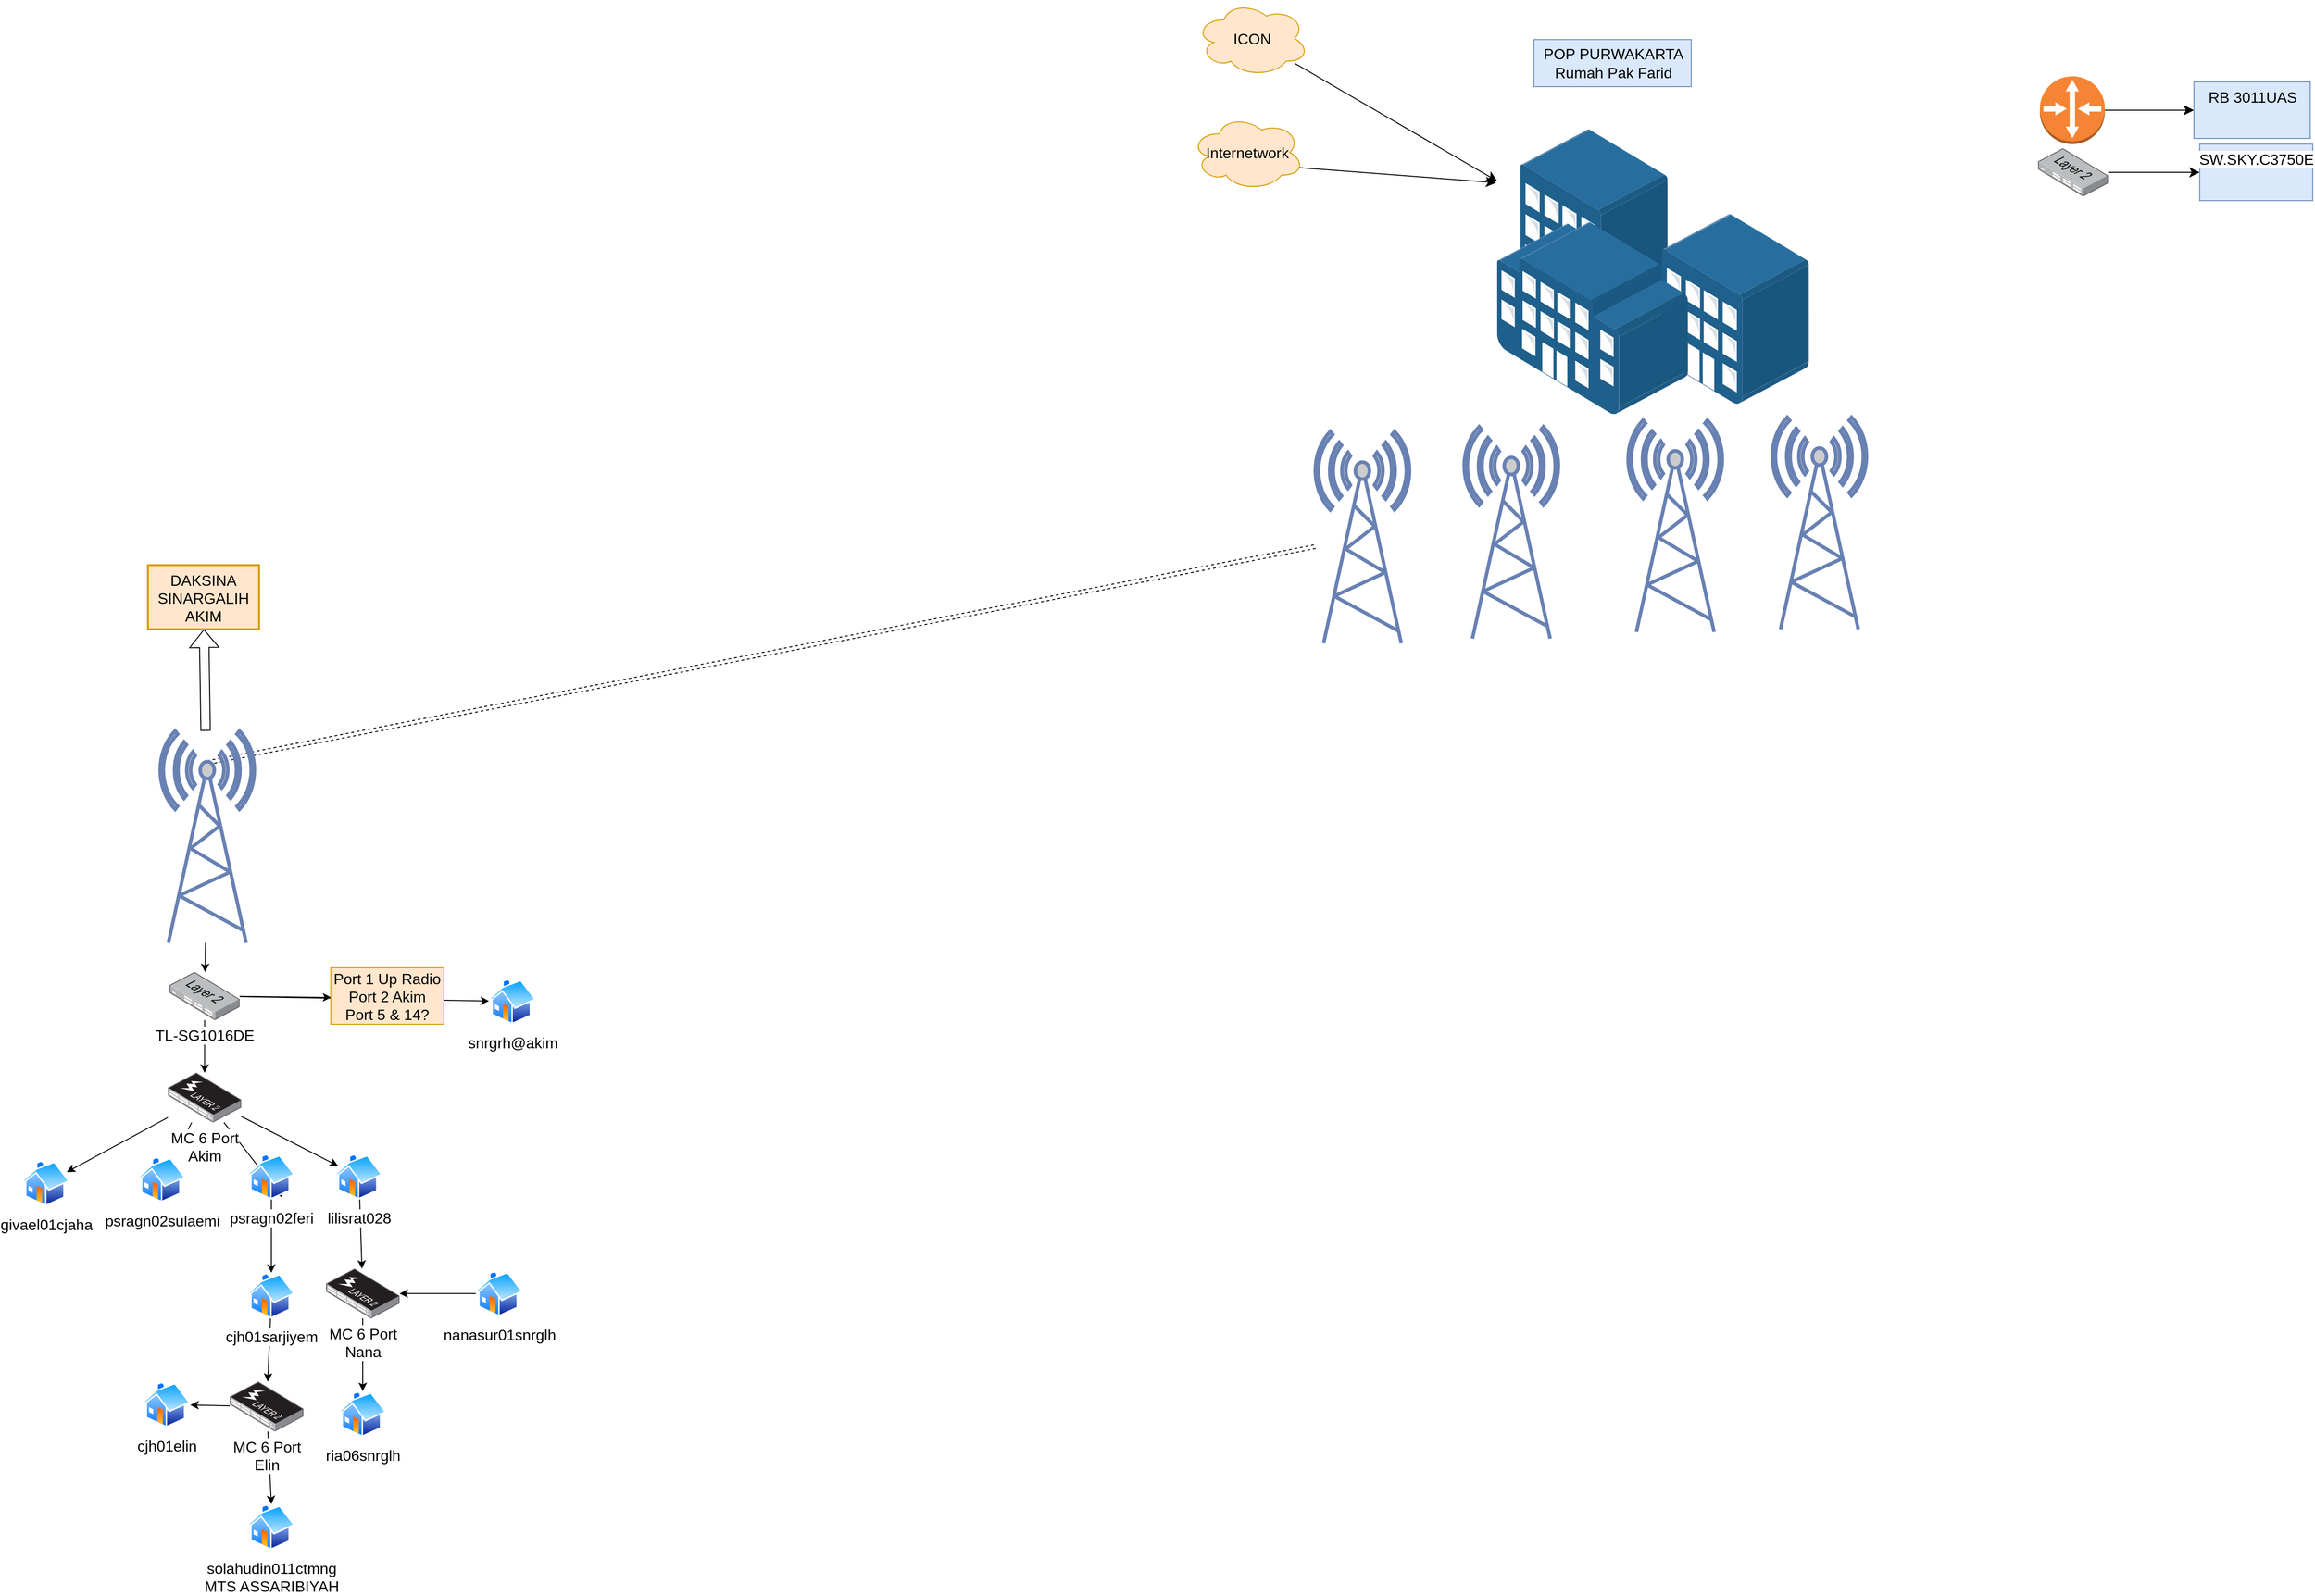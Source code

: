 <mxfile version="20.8.16" type="github">
  <diagram name="Page-1" id="jWL4H5GWRWFEMTrIt_fe">
    <mxGraphModel dx="1457" dy="2303" grid="0" gridSize="10" guides="1" tooltips="1" connect="1" arrows="1" fold="1" page="0" pageScale="1" pageWidth="850" pageHeight="1100" math="0" shadow="0">
      <root>
        <mxCell id="0" />
        <mxCell id="1" parent="0" />
        <mxCell id="l8kAq1uLgbvHiUrE_Mqz-3" value="" style="points=[];aspect=fixed;html=1;align=center;shadow=0;dashed=0;image;image=img/lib/allied_telesis/buildings/Building_Cluster.svg;fontSize=16;" vertex="1" parent="1">
          <mxGeometry x="2255" y="-1012" width="330.84" height="303" as="geometry" />
        </mxCell>
        <mxCell id="l8kAq1uLgbvHiUrE_Mqz-4" value="ICON" style="ellipse;shape=cloud;whiteSpace=wrap;html=1;fontSize=16;fillColor=#ffe6cc;strokeColor=#d79b00;" vertex="1" parent="1">
          <mxGeometry x="1935" y="-1148" width="120" height="80" as="geometry" />
        </mxCell>
        <mxCell id="l8kAq1uLgbvHiUrE_Mqz-5" value="Internetwork" style="ellipse;shape=cloud;whiteSpace=wrap;html=1;fontSize=16;fillColor=#ffe6cc;strokeColor=#d79b00;" vertex="1" parent="1">
          <mxGeometry x="1930" y="-1027" width="120" height="80" as="geometry" />
        </mxCell>
        <mxCell id="l8kAq1uLgbvHiUrE_Mqz-6" value="" style="endArrow=classic;html=1;rounded=0;fontSize=12;startSize=8;endSize=8;curved=1;" edge="1" parent="1" source="l8kAq1uLgbvHiUrE_Mqz-4" target="l8kAq1uLgbvHiUrE_Mqz-3">
          <mxGeometry width="50" height="50" relative="1" as="geometry">
            <mxPoint x="2164" y="-679" as="sourcePoint" />
            <mxPoint x="2214" y="-729" as="targetPoint" />
          </mxGeometry>
        </mxCell>
        <mxCell id="l8kAq1uLgbvHiUrE_Mqz-7" value="" style="endArrow=classic;html=1;rounded=0;fontSize=12;startSize=8;endSize=8;curved=1;exitX=0.96;exitY=0.7;exitDx=0;exitDy=0;exitPerimeter=0;" edge="1" parent="1" source="l8kAq1uLgbvHiUrE_Mqz-5">
          <mxGeometry width="50" height="50" relative="1" as="geometry">
            <mxPoint x="2164" y="-679" as="sourcePoint" />
            <mxPoint x="2254" y="-955" as="targetPoint" />
          </mxGeometry>
        </mxCell>
        <mxCell id="l8kAq1uLgbvHiUrE_Mqz-8" value="POP PURWAKARTA &lt;br&gt;Rumah Pak Farid" style="text;html=1;align=center;verticalAlign=middle;resizable=0;points=[];autosize=1;strokeColor=#6c8ebf;fillColor=#dae8fc;fontSize=16;" vertex="1" parent="1">
          <mxGeometry x="2294" y="-1107" width="167" height="50" as="geometry" />
        </mxCell>
        <mxCell id="l8kAq1uLgbvHiUrE_Mqz-21" style="edgeStyle=none;orthogonalLoop=1;jettySize=auto;html=1;entryX=0.5;entryY=0.15;entryDx=0;entryDy=0;entryPerimeter=0;fontSize=12;curved=1;dashed=1;shape=link;" edge="1" parent="1" source="l8kAq1uLgbvHiUrE_Mqz-9" target="l8kAq1uLgbvHiUrE_Mqz-20">
          <mxGeometry relative="1" as="geometry" />
        </mxCell>
        <mxCell id="l8kAq1uLgbvHiUrE_Mqz-9" value="" style="fontColor=#0066CC;verticalAlign=top;verticalLabelPosition=bottom;labelPosition=center;align=center;html=1;outlineConnect=0;fillColor=#CCCCCC;strokeColor=#6881B3;gradientColor=none;gradientDirection=north;strokeWidth=2;shape=mxgraph.networks.radio_tower;fontSize=16;" vertex="1" parent="1">
          <mxGeometry x="2062" y="-691" width="100" height="225" as="geometry" />
        </mxCell>
        <mxCell id="l8kAq1uLgbvHiUrE_Mqz-10" value="" style="fontColor=#0066CC;verticalAlign=top;verticalLabelPosition=bottom;labelPosition=center;align=center;html=1;outlineConnect=0;fillColor=#CCCCCC;strokeColor=#6881B3;gradientColor=none;gradientDirection=north;strokeWidth=2;shape=mxgraph.networks.radio_tower;fontSize=16;" vertex="1" parent="1">
          <mxGeometry x="2220" y="-696" width="100" height="225" as="geometry" />
        </mxCell>
        <mxCell id="l8kAq1uLgbvHiUrE_Mqz-11" value="" style="fontColor=#0066CC;verticalAlign=top;verticalLabelPosition=bottom;labelPosition=center;align=center;html=1;outlineConnect=0;fillColor=#CCCCCC;strokeColor=#6881B3;gradientColor=none;gradientDirection=north;strokeWidth=2;shape=mxgraph.networks.radio_tower;fontSize=16;" vertex="1" parent="1">
          <mxGeometry x="2394" y="-703" width="100" height="225" as="geometry" />
        </mxCell>
        <mxCell id="l8kAq1uLgbvHiUrE_Mqz-13" value="" style="fontColor=#0066CC;verticalAlign=top;verticalLabelPosition=bottom;labelPosition=center;align=center;html=1;outlineConnect=0;fillColor=#CCCCCC;strokeColor=#6881B3;gradientColor=none;gradientDirection=north;strokeWidth=2;shape=mxgraph.networks.radio_tower;fontSize=16;" vertex="1" parent="1">
          <mxGeometry x="2547" y="-706" width="100" height="225" as="geometry" />
        </mxCell>
        <mxCell id="l8kAq1uLgbvHiUrE_Mqz-19" value="" style="edgeStyle=none;curved=1;rounded=0;orthogonalLoop=1;jettySize=auto;html=1;fontSize=12;startSize=8;endSize=8;" edge="1" parent="1" source="l8kAq1uLgbvHiUrE_Mqz-14" target="l8kAq1uLgbvHiUrE_Mqz-18">
          <mxGeometry relative="1" as="geometry" />
        </mxCell>
        <mxCell id="l8kAq1uLgbvHiUrE_Mqz-14" value="" style="outlineConnect=0;dashed=0;verticalLabelPosition=bottom;verticalAlign=top;align=center;html=1;shape=mxgraph.aws3.router;fillColor=#F58534;gradientColor=none;fontSize=16;" vertex="1" parent="1">
          <mxGeometry x="2831" y="-1068" width="69" height="72" as="geometry" />
        </mxCell>
        <mxCell id="l8kAq1uLgbvHiUrE_Mqz-17" value="" style="edgeStyle=none;curved=1;rounded=0;orthogonalLoop=1;jettySize=auto;html=1;fontSize=12;startSize=8;endSize=8;" edge="1" parent="1" source="l8kAq1uLgbvHiUrE_Mqz-15" target="l8kAq1uLgbvHiUrE_Mqz-16">
          <mxGeometry relative="1" as="geometry" />
        </mxCell>
        <mxCell id="l8kAq1uLgbvHiUrE_Mqz-15" value="" style="points=[];aspect=fixed;html=1;align=center;shadow=0;dashed=0;image;image=img/lib/allied_telesis/switch/Switch_24_port_L2.svg;fontSize=16;" vertex="1" parent="1">
          <mxGeometry x="2829" y="-991.5" width="74.4" height="51" as="geometry" />
        </mxCell>
        <mxCell id="l8kAq1uLgbvHiUrE_Mqz-16" value="SW.SKY.C3750E" style="whiteSpace=wrap;html=1;fontSize=16;verticalAlign=top;shadow=0;dashed=0;labelBackgroundColor=default;fillColor=#dae8fc;strokeColor=#6c8ebf;" vertex="1" parent="1">
          <mxGeometry x="3000.6" y="-996" width="120" height="60" as="geometry" />
        </mxCell>
        <mxCell id="l8kAq1uLgbvHiUrE_Mqz-18" value="RB 3011UAS" style="whiteSpace=wrap;html=1;fontSize=16;verticalAlign=top;fillColor=#dae8fc;dashed=0;strokeColor=#6c8ebf;" vertex="1" parent="1">
          <mxGeometry x="2994.5" y="-1062" width="123.5" height="60" as="geometry" />
        </mxCell>
        <mxCell id="l8kAq1uLgbvHiUrE_Mqz-23" value="" style="edgeStyle=none;curved=1;rounded=0;orthogonalLoop=1;jettySize=auto;html=1;fontSize=12;shape=flexArrow;" edge="1" parent="1" source="l8kAq1uLgbvHiUrE_Mqz-20" target="l8kAq1uLgbvHiUrE_Mqz-22">
          <mxGeometry relative="1" as="geometry" />
        </mxCell>
        <mxCell id="l8kAq1uLgbvHiUrE_Mqz-27" value="" style="edgeStyle=none;curved=1;orthogonalLoop=1;jettySize=auto;html=1;fontSize=12;" edge="1" parent="1" source="l8kAq1uLgbvHiUrE_Mqz-20" target="l8kAq1uLgbvHiUrE_Mqz-25">
          <mxGeometry relative="1" as="geometry" />
        </mxCell>
        <mxCell id="l8kAq1uLgbvHiUrE_Mqz-20" value="" style="fontColor=#0066CC;verticalAlign=top;verticalLabelPosition=bottom;labelPosition=center;align=center;html=1;outlineConnect=0;fillColor=#CCCCCC;strokeColor=#6881B3;gradientColor=none;gradientDirection=north;strokeWidth=2;shape=mxgraph.networks.radio_tower;fontSize=16;" vertex="1" parent="1">
          <mxGeometry x="836" y="-373" width="100" height="225" as="geometry" />
        </mxCell>
        <mxCell id="l8kAq1uLgbvHiUrE_Mqz-22" value="DAKSINA SINARGALIH&lt;br&gt;AKIM" style="whiteSpace=wrap;html=1;fontSize=16;verticalAlign=top;fillColor=#ffe6cc;strokeColor=#d79b00;gradientDirection=north;strokeWidth=2;" vertex="1" parent="1">
          <mxGeometry x="823" y="-549" width="118" height="68" as="geometry" />
        </mxCell>
        <mxCell id="l8kAq1uLgbvHiUrE_Mqz-24" value="snrgrh@akim" style="aspect=fixed;perimeter=ellipsePerimeter;html=1;align=center;shadow=0;dashed=0;spacingTop=3;image;image=img/lib/active_directory/home.svg;fontSize=16;" vertex="1" parent="1">
          <mxGeometry x="1185" y="-110" width="50" height="48.5" as="geometry" />
        </mxCell>
        <mxCell id="l8kAq1uLgbvHiUrE_Mqz-29" value="" style="edgeStyle=none;curved=1;orthogonalLoop=1;jettySize=auto;html=1;fontSize=12;" edge="1" parent="1" source="l8kAq1uLgbvHiUrE_Mqz-25">
          <mxGeometry relative="1" as="geometry">
            <mxPoint x="1017.6" y="-89.95" as="targetPoint" />
          </mxGeometry>
        </mxCell>
        <mxCell id="l8kAq1uLgbvHiUrE_Mqz-42" style="edgeStyle=none;curved=1;orthogonalLoop=1;jettySize=auto;html=1;fontSize=12;" edge="1" parent="1" source="l8kAq1uLgbvHiUrE_Mqz-25" target="l8kAq1uLgbvHiUrE_Mqz-24">
          <mxGeometry relative="1" as="geometry" />
        </mxCell>
        <mxCell id="l8kAq1uLgbvHiUrE_Mqz-50" style="edgeStyle=none;curved=1;orthogonalLoop=1;jettySize=auto;html=1;fontSize=12;" edge="1" parent="1" source="l8kAq1uLgbvHiUrE_Mqz-25" target="l8kAq1uLgbvHiUrE_Mqz-31">
          <mxGeometry relative="1" as="geometry" />
        </mxCell>
        <mxCell id="l8kAq1uLgbvHiUrE_Mqz-25" value=" TL-SG1016DE" style="points=[];aspect=fixed;html=1;align=center;shadow=0;dashed=0;image;image=img/lib/allied_telesis/switch/Switch_24_port_L2.svg;fontSize=16;" vertex="1" parent="1">
          <mxGeometry x="846" y="-117" width="74.4" height="51" as="geometry" />
        </mxCell>
        <mxCell id="l8kAq1uLgbvHiUrE_Mqz-30" value="Port 1 Up Radio&lt;br&gt;Port 2 Akim&lt;br&gt;Port 5 &amp;amp; 14?" style="rounded=0;whiteSpace=wrap;html=1;fontSize=16;fillColor=#ffe6cc;strokeColor=#d79b00;" vertex="1" parent="1">
          <mxGeometry x="1017" y="-121.5" width="120" height="60" as="geometry" />
        </mxCell>
        <mxCell id="l8kAq1uLgbvHiUrE_Mqz-38" style="edgeStyle=none;curved=1;orthogonalLoop=1;jettySize=auto;html=1;fontSize=12;" edge="1" parent="1" source="l8kAq1uLgbvHiUrE_Mqz-31" target="l8kAq1uLgbvHiUrE_Mqz-32">
          <mxGeometry relative="1" as="geometry" />
        </mxCell>
        <mxCell id="l8kAq1uLgbvHiUrE_Mqz-39" style="edgeStyle=none;curved=1;orthogonalLoop=1;jettySize=auto;html=1;fontSize=12;" edge="1" parent="1" source="l8kAq1uLgbvHiUrE_Mqz-31" target="l8kAq1uLgbvHiUrE_Mqz-33">
          <mxGeometry relative="1" as="geometry" />
        </mxCell>
        <mxCell id="l8kAq1uLgbvHiUrE_Mqz-40" style="edgeStyle=none;curved=1;orthogonalLoop=1;jettySize=auto;html=1;fontSize=12;" edge="1" parent="1" source="l8kAq1uLgbvHiUrE_Mqz-31" target="l8kAq1uLgbvHiUrE_Mqz-35">
          <mxGeometry relative="1" as="geometry" />
        </mxCell>
        <mxCell id="l8kAq1uLgbvHiUrE_Mqz-41" style="edgeStyle=none;curved=1;orthogonalLoop=1;jettySize=auto;html=1;entryX=0.75;entryY=1;entryDx=0;entryDy=0;fontSize=12;" edge="1" parent="1" source="l8kAq1uLgbvHiUrE_Mqz-31" target="l8kAq1uLgbvHiUrE_Mqz-34">
          <mxGeometry relative="1" as="geometry" />
        </mxCell>
        <mxCell id="l8kAq1uLgbvHiUrE_Mqz-31" value="&lt;div&gt;MC 6 Port&lt;/div&gt;&lt;div&gt;Akim&lt;br&gt;&lt;/div&gt;" style="points=[];aspect=fixed;html=1;align=center;shadow=0;dashed=0;image;image=img/lib/allied_telesis/switch/Switch_48_port_L2_POE.svg;fontSize=16;" vertex="1" parent="1">
          <mxGeometry x="844.2" y="-10" width="78" height="52.8" as="geometry" />
        </mxCell>
        <mxCell id="l8kAq1uLgbvHiUrE_Mqz-32" value="givael01cjaha" style="aspect=fixed;perimeter=ellipsePerimeter;html=1;align=center;shadow=0;dashed=0;spacingTop=3;image;image=img/lib/active_directory/home.svg;fontSize=16;" vertex="1" parent="1">
          <mxGeometry x="690" y="83" width="50" height="48.5" as="geometry" />
        </mxCell>
        <mxCell id="l8kAq1uLgbvHiUrE_Mqz-33" value="psragn02sulaemi" style="aspect=fixed;perimeter=ellipsePerimeter;html=1;align=center;shadow=0;dashed=0;spacingTop=3;image;image=img/lib/active_directory/home.svg;fontSize=16;" vertex="1" parent="1">
          <mxGeometry x="813" y="79" width="50" height="48.5" as="geometry" />
        </mxCell>
        <mxCell id="l8kAq1uLgbvHiUrE_Mqz-52" style="edgeStyle=none;curved=1;orthogonalLoop=1;jettySize=auto;html=1;fontSize=12;entryX=0.5;entryY=0;entryDx=0;entryDy=0;" edge="1" parent="1" source="l8kAq1uLgbvHiUrE_Mqz-34" target="l8kAq1uLgbvHiUrE_Mqz-51">
          <mxGeometry relative="1" as="geometry">
            <mxPoint x="938" y="197" as="targetPoint" />
          </mxGeometry>
        </mxCell>
        <mxCell id="l8kAq1uLgbvHiUrE_Mqz-34" value="psragn02feri" style="aspect=fixed;perimeter=ellipsePerimeter;html=1;align=center;shadow=0;dashed=0;spacingTop=3;image;image=img/lib/active_directory/home.svg;fontSize=16;" vertex="1" parent="1">
          <mxGeometry x="929" y="76" width="50" height="48.5" as="geometry" />
        </mxCell>
        <mxCell id="l8kAq1uLgbvHiUrE_Mqz-49" style="edgeStyle=none;curved=1;orthogonalLoop=1;jettySize=auto;html=1;fontSize=12;" edge="1" parent="1" source="l8kAq1uLgbvHiUrE_Mqz-35" target="l8kAq1uLgbvHiUrE_Mqz-45">
          <mxGeometry relative="1" as="geometry" />
        </mxCell>
        <mxCell id="l8kAq1uLgbvHiUrE_Mqz-35" value="lilisrat028" style="aspect=fixed;perimeter=ellipsePerimeter;html=1;align=center;shadow=0;dashed=0;spacingTop=3;image;image=img/lib/active_directory/home.svg;fontSize=16;" vertex="1" parent="1">
          <mxGeometry x="1022" y="76" width="50" height="48.5" as="geometry" />
        </mxCell>
        <mxCell id="l8kAq1uLgbvHiUrE_Mqz-47" style="edgeStyle=none;curved=1;orthogonalLoop=1;jettySize=auto;html=1;fontSize=12;" edge="1" parent="1" source="l8kAq1uLgbvHiUrE_Mqz-43" target="l8kAq1uLgbvHiUrE_Mqz-45">
          <mxGeometry relative="1" as="geometry" />
        </mxCell>
        <mxCell id="l8kAq1uLgbvHiUrE_Mqz-43" value="nanasur01snrglh" style="aspect=fixed;perimeter=ellipsePerimeter;html=1;align=center;shadow=0;dashed=0;spacingTop=3;image;image=img/lib/active_directory/home.svg;fontSize=16;" vertex="1" parent="1">
          <mxGeometry x="1171" y="200.15" width="50" height="48.5" as="geometry" />
        </mxCell>
        <mxCell id="l8kAq1uLgbvHiUrE_Mqz-48" style="edgeStyle=none;curved=1;orthogonalLoop=1;jettySize=auto;html=1;fontSize=12;" edge="1" parent="1" source="l8kAq1uLgbvHiUrE_Mqz-45" target="l8kAq1uLgbvHiUrE_Mqz-46">
          <mxGeometry relative="1" as="geometry" />
        </mxCell>
        <mxCell id="l8kAq1uLgbvHiUrE_Mqz-45" value="&lt;div&gt;MC 6 Port&lt;/div&gt;&lt;div&gt;Nana&lt;br&gt;&lt;/div&gt;" style="points=[];aspect=fixed;html=1;align=center;shadow=0;dashed=0;image;image=img/lib/allied_telesis/switch/Switch_48_port_L2_POE.svg;fontSize=16;" vertex="1" parent="1">
          <mxGeometry x="1012" y="198" width="78" height="52.8" as="geometry" />
        </mxCell>
        <mxCell id="l8kAq1uLgbvHiUrE_Mqz-46" value="ria06snrglh" style="aspect=fixed;perimeter=ellipsePerimeter;html=1;align=center;shadow=0;dashed=0;spacingTop=3;image;image=img/lib/active_directory/home.svg;fontSize=16;" vertex="1" parent="1">
          <mxGeometry x="1026" y="328" width="50" height="48.5" as="geometry" />
        </mxCell>
        <mxCell id="l8kAq1uLgbvHiUrE_Mqz-56" style="edgeStyle=none;curved=1;orthogonalLoop=1;jettySize=auto;html=1;fontSize=12;" edge="1" parent="1" source="l8kAq1uLgbvHiUrE_Mqz-51" target="l8kAq1uLgbvHiUrE_Mqz-55">
          <mxGeometry relative="1" as="geometry" />
        </mxCell>
        <mxCell id="l8kAq1uLgbvHiUrE_Mqz-51" value="cjh01sarjiyem" style="aspect=fixed;perimeter=ellipsePerimeter;html=1;align=center;shadow=0;dashed=0;spacingTop=3;image;image=img/lib/active_directory/home.svg;fontSize=16;" vertex="1" parent="1">
          <mxGeometry x="929" y="202.3" width="50" height="48.5" as="geometry" />
        </mxCell>
        <mxCell id="l8kAq1uLgbvHiUrE_Mqz-58" style="edgeStyle=none;curved=1;orthogonalLoop=1;jettySize=auto;html=1;fontSize=12;" edge="1" parent="1" source="l8kAq1uLgbvHiUrE_Mqz-55" target="l8kAq1uLgbvHiUrE_Mqz-57">
          <mxGeometry relative="1" as="geometry" />
        </mxCell>
        <mxCell id="l8kAq1uLgbvHiUrE_Mqz-60" style="edgeStyle=none;curved=1;orthogonalLoop=1;jettySize=auto;html=1;entryX=0.5;entryY=0;entryDx=0;entryDy=0;fontSize=12;" edge="1" parent="1" source="l8kAq1uLgbvHiUrE_Mqz-55" target="l8kAq1uLgbvHiUrE_Mqz-59">
          <mxGeometry relative="1" as="geometry" />
        </mxCell>
        <mxCell id="l8kAq1uLgbvHiUrE_Mqz-55" value="&lt;div&gt;MC 6 Port&lt;/div&gt;&lt;div&gt;Elin&lt;br&gt;&lt;/div&gt;" style="points=[];aspect=fixed;html=1;align=center;shadow=0;dashed=0;image;image=img/lib/allied_telesis/switch/Switch_48_port_L2_POE.svg;fontSize=16;" vertex="1" parent="1">
          <mxGeometry x="910" y="318" width="78" height="52.8" as="geometry" />
        </mxCell>
        <mxCell id="l8kAq1uLgbvHiUrE_Mqz-57" value="cjh01elin" style="aspect=fixed;perimeter=ellipsePerimeter;html=1;align=center;shadow=0;dashed=0;spacingTop=3;image;image=img/lib/active_directory/home.svg;fontSize=16;" vertex="1" parent="1">
          <mxGeometry x="818" y="318" width="50" height="48.5" as="geometry" />
        </mxCell>
        <mxCell id="l8kAq1uLgbvHiUrE_Mqz-59" value="solahudin011ctmng&lt;br&gt;MTS ASSARIBIYAH" style="aspect=fixed;perimeter=ellipsePerimeter;html=1;align=center;shadow=0;dashed=0;spacingTop=3;image;image=img/lib/active_directory/home.svg;fontSize=16;" vertex="1" parent="1">
          <mxGeometry x="929" y="448" width="50" height="48.5" as="geometry" />
        </mxCell>
      </root>
    </mxGraphModel>
  </diagram>
</mxfile>
